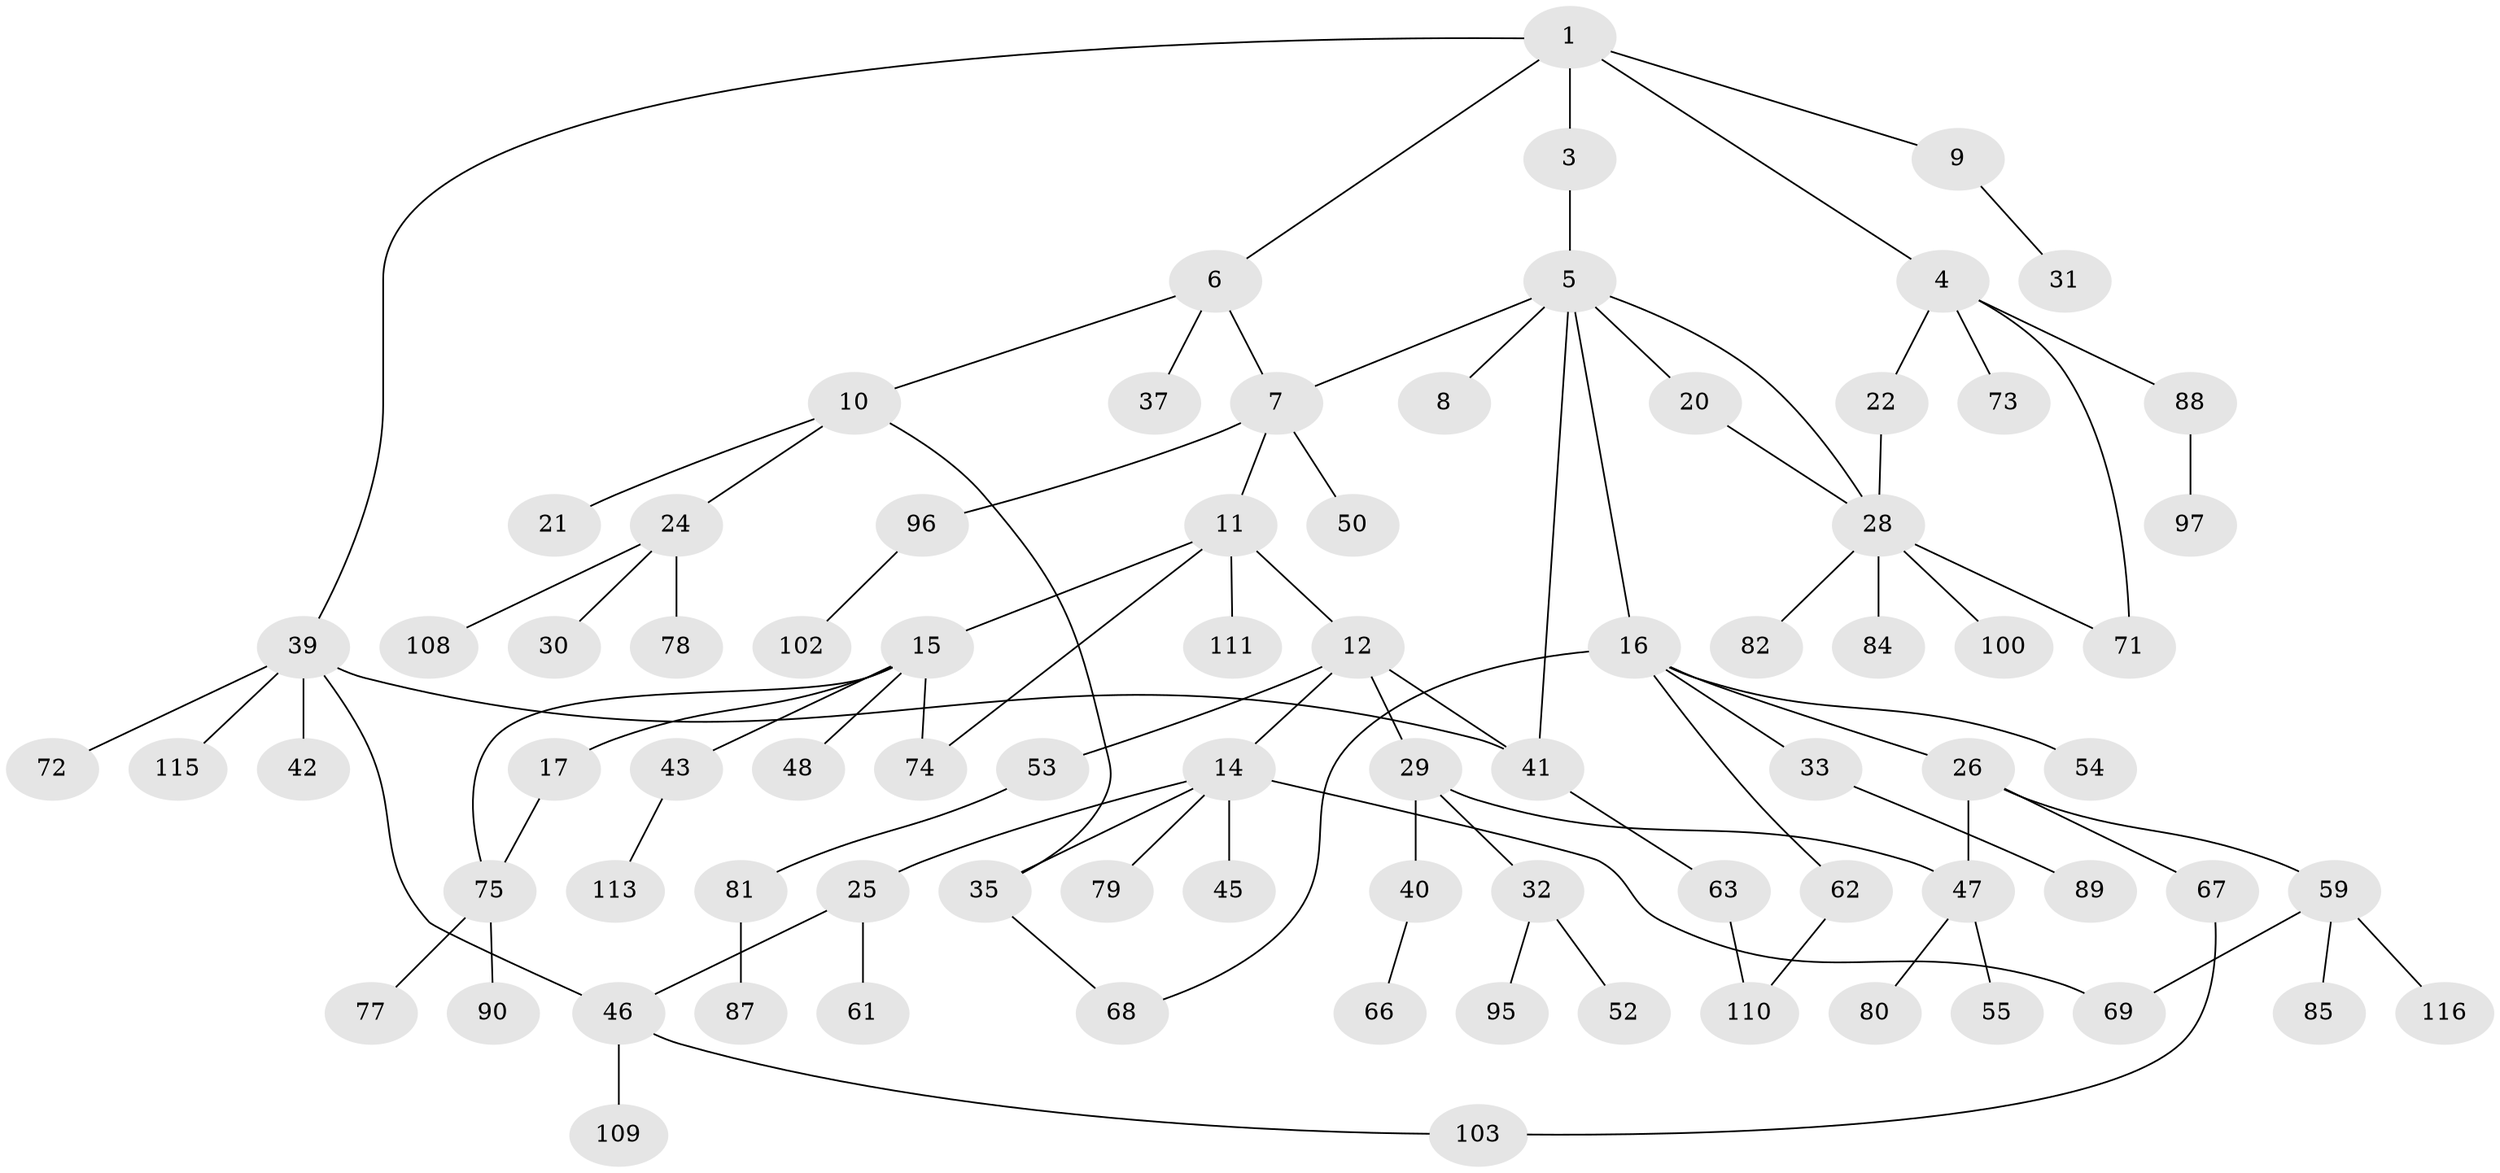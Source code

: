 // Generated by graph-tools (version 1.1) at 2025/51/02/27/25 19:51:40]
// undirected, 81 vertices, 95 edges
graph export_dot {
graph [start="1"]
  node [color=gray90,style=filled];
  1 [super="+2"];
  3;
  4 [super="+18"];
  5 [super="+91"];
  6 [super="+117"];
  7 [super="+38"];
  8;
  9;
  10 [super="+13"];
  11 [super="+105"];
  12 [super="+27"];
  14 [super="+44"];
  15 [super="+36"];
  16 [super="+19"];
  17 [super="+51"];
  20 [super="+64"];
  21;
  22 [super="+23"];
  24 [super="+49"];
  25;
  26 [super="+57"];
  28 [super="+34"];
  29 [super="+94"];
  30;
  31 [super="+58"];
  32;
  33;
  35 [super="+56"];
  37;
  39 [super="+65"];
  40;
  41 [super="+106"];
  42;
  43;
  45;
  46 [super="+83"];
  47;
  48;
  50;
  52 [super="+98"];
  53;
  54;
  55 [super="+60"];
  59 [super="+70"];
  61;
  62;
  63;
  66;
  67 [super="+92"];
  68 [super="+112"];
  69;
  71;
  72;
  73 [super="+99"];
  74 [super="+101"];
  75 [super="+76"];
  77 [super="+107"];
  78 [super="+86"];
  79;
  80;
  81;
  82;
  84 [super="+93"];
  85;
  87;
  88 [super="+114"];
  89 [super="+104"];
  90;
  95;
  96;
  97;
  100;
  102;
  103;
  108;
  109;
  110;
  111;
  113;
  115;
  116;
  1 -- 3;
  1 -- 4;
  1 -- 9;
  1 -- 39;
  1 -- 6;
  3 -- 5;
  4 -- 73;
  4 -- 88;
  4 -- 22;
  4 -- 71;
  5 -- 8;
  5 -- 16;
  5 -- 20;
  5 -- 28;
  5 -- 41;
  5 -- 7;
  6 -- 7;
  6 -- 10;
  6 -- 37;
  7 -- 11;
  7 -- 96;
  7 -- 50;
  9 -- 31;
  10 -- 21;
  10 -- 35;
  10 -- 24;
  11 -- 12;
  11 -- 15;
  11 -- 74;
  11 -- 111;
  12 -- 14;
  12 -- 29;
  12 -- 41;
  12 -- 53;
  14 -- 25;
  14 -- 45;
  14 -- 69;
  14 -- 79;
  14 -- 35;
  15 -- 17;
  15 -- 48;
  15 -- 74;
  15 -- 43;
  15 -- 75;
  16 -- 26;
  16 -- 33;
  16 -- 68;
  16 -- 54;
  16 -- 62;
  17 -- 75;
  20 -- 28;
  22 -- 28;
  24 -- 30;
  24 -- 108;
  24 -- 78;
  25 -- 46;
  25 -- 61;
  26 -- 47;
  26 -- 59;
  26 -- 67;
  28 -- 82;
  28 -- 100;
  28 -- 84;
  28 -- 71;
  29 -- 32;
  29 -- 40;
  29 -- 47;
  32 -- 52;
  32 -- 95;
  33 -- 89;
  35 -- 68;
  39 -- 42;
  39 -- 115;
  39 -- 72;
  39 -- 41;
  39 -- 46;
  40 -- 66;
  41 -- 63;
  43 -- 113;
  46 -- 103;
  46 -- 109;
  47 -- 55;
  47 -- 80;
  53 -- 81;
  59 -- 85;
  59 -- 69;
  59 -- 116;
  62 -- 110;
  63 -- 110;
  67 -- 103;
  75 -- 90;
  75 -- 77;
  81 -- 87;
  88 -- 97;
  96 -- 102;
}
